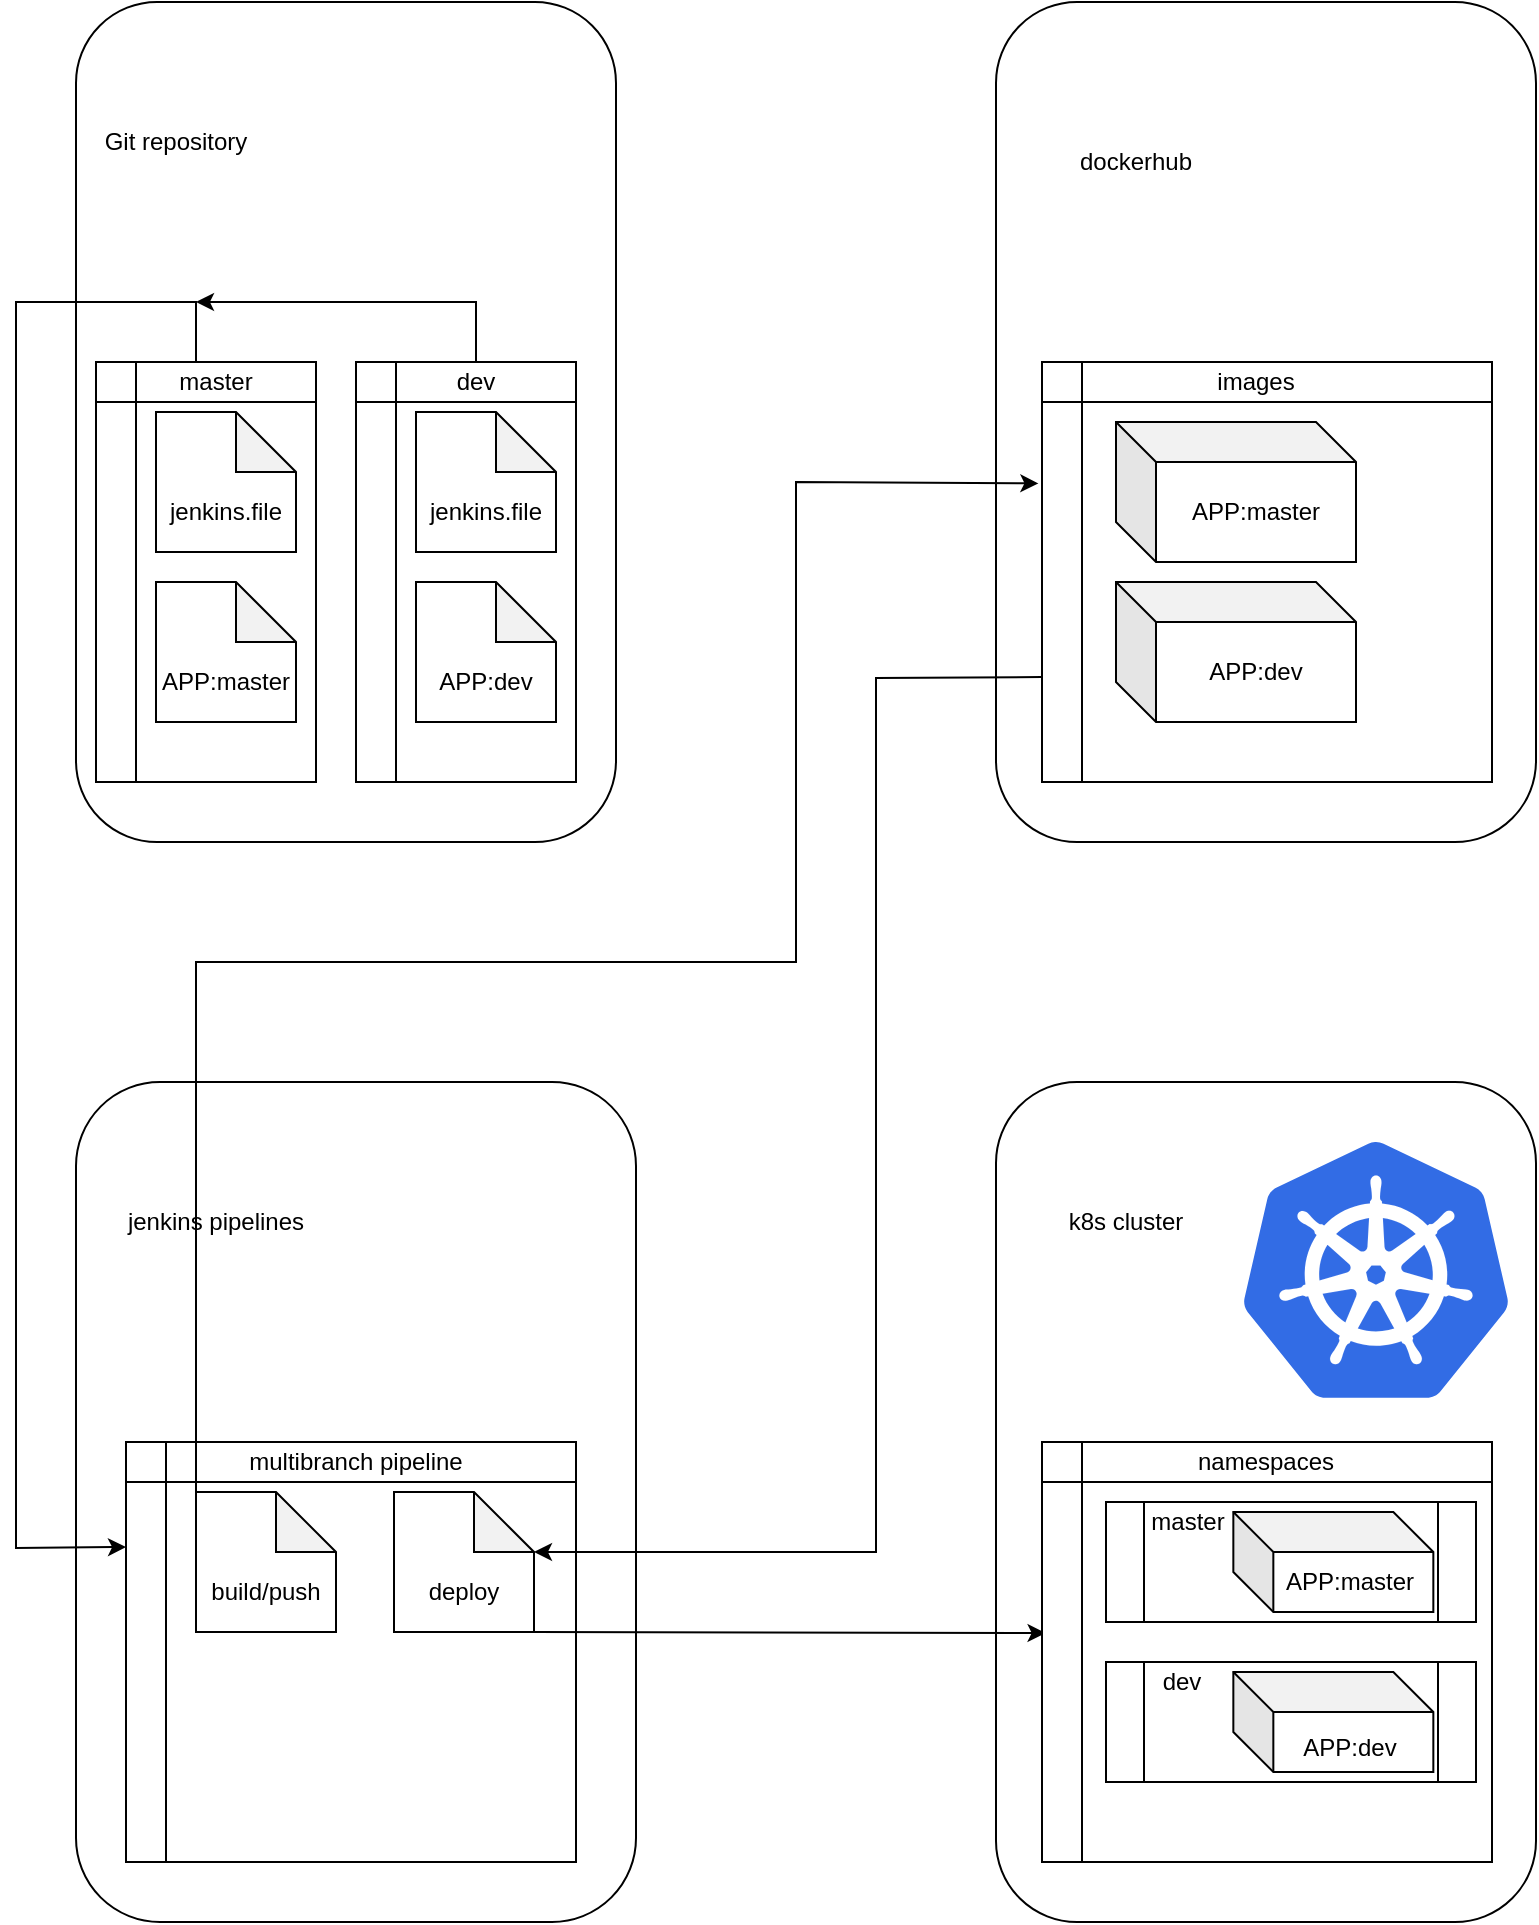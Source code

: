 <mxfile version="14.2.9" type="github">
  <diagram id="DAjrYgmFwaXvOqBOgBSq" name="Page-2">
    <mxGraphModel dx="1483" dy="829" grid="1" gridSize="10" guides="1" tooltips="1" connect="1" arrows="1" fold="1" page="1" pageScale="1" pageWidth="850" pageHeight="1100" math="0" shadow="0">
      <root>
        <mxCell id="Cv5h2kr731wSIVPCW72T-0" />
        <mxCell id="Cv5h2kr731wSIVPCW72T-1" parent="Cv5h2kr731wSIVPCW72T-0" />
        <mxCell id="Cv5h2kr731wSIVPCW72T-42" value="" style="rounded=1;whiteSpace=wrap;html=1;" parent="Cv5h2kr731wSIVPCW72T-1" vertex="1">
          <mxGeometry x="500" y="580" width="270" height="420" as="geometry" />
        </mxCell>
        <mxCell id="Cv5h2kr731wSIVPCW72T-33" value="" style="rounded=1;whiteSpace=wrap;html=1;" parent="Cv5h2kr731wSIVPCW72T-1" vertex="1">
          <mxGeometry x="500" y="40" width="270" height="420" as="geometry" />
        </mxCell>
        <mxCell id="Cv5h2kr731wSIVPCW72T-19" value="" style="rounded=1;whiteSpace=wrap;html=1;" parent="Cv5h2kr731wSIVPCW72T-1" vertex="1">
          <mxGeometry x="40" y="580" width="280" height="420" as="geometry" />
        </mxCell>
        <mxCell id="Cv5h2kr731wSIVPCW72T-3" value="" style="rounded=1;whiteSpace=wrap;html=1;" parent="Cv5h2kr731wSIVPCW72T-1" vertex="1">
          <mxGeometry x="40" y="40" width="270" height="420" as="geometry" />
        </mxCell>
        <mxCell id="Cv5h2kr731wSIVPCW72T-4" value="" style="shape=image;html=1;verticalAlign=top;verticalLabelPosition=bottom;labelBackgroundColor=#ffffff;imageAspect=0;aspect=fixed;image=https://cdn4.iconfinder.com/data/icons/logos-and-brands/512/142_Github_logo_logos-128.png" parent="Cv5h2kr731wSIVPCW72T-1" vertex="1">
          <mxGeometry x="140" y="66" width="128" height="128" as="geometry" />
        </mxCell>
        <mxCell id="Cv5h2kr731wSIVPCW72T-5" value="Git repository" style="text;html=1;strokeColor=none;fillColor=none;align=center;verticalAlign=middle;whiteSpace=wrap;rounded=0;" parent="Cv5h2kr731wSIVPCW72T-1" vertex="1">
          <mxGeometry x="20" y="60" width="140" height="100" as="geometry" />
        </mxCell>
        <mxCell id="Cv5h2kr731wSIVPCW72T-6" value="" style="shape=internalStorage;whiteSpace=wrap;html=1;backgroundOutline=1;" parent="Cv5h2kr731wSIVPCW72T-1" vertex="1">
          <mxGeometry x="50" y="220" width="110" height="210" as="geometry" />
        </mxCell>
        <mxCell id="Cv5h2kr731wSIVPCW72T-7" value="" style="shape=internalStorage;whiteSpace=wrap;html=1;backgroundOutline=1;" parent="Cv5h2kr731wSIVPCW72T-1" vertex="1">
          <mxGeometry x="180" y="220" width="110" height="210" as="geometry" />
        </mxCell>
        <mxCell id="Cv5h2kr731wSIVPCW72T-58" style="edgeStyle=none;rounded=0;orthogonalLoop=1;jettySize=auto;html=1;exitX=0.25;exitY=0;exitDx=0;exitDy=0;entryX=0;entryY=0.25;entryDx=0;entryDy=0;" parent="Cv5h2kr731wSIVPCW72T-1" source="Cv5h2kr731wSIVPCW72T-8" target="Cv5h2kr731wSIVPCW72T-23" edge="1">
          <mxGeometry relative="1" as="geometry">
            <Array as="points">
              <mxPoint x="100" y="190" />
              <mxPoint x="10" y="190" />
              <mxPoint x="10" y="510" />
              <mxPoint x="10" y="813" />
            </Array>
          </mxGeometry>
        </mxCell>
        <mxCell id="Cv5h2kr731wSIVPCW72T-8" value="master" style="text;html=1;strokeColor=none;fillColor=none;align=center;verticalAlign=middle;whiteSpace=wrap;rounded=0;" parent="Cv5h2kr731wSIVPCW72T-1" vertex="1">
          <mxGeometry x="90" y="220" width="40" height="20" as="geometry" />
        </mxCell>
        <mxCell id="Cv5h2kr731wSIVPCW72T-59" style="edgeStyle=none;rounded=0;orthogonalLoop=1;jettySize=auto;html=1;exitX=0.5;exitY=0;exitDx=0;exitDy=0;" parent="Cv5h2kr731wSIVPCW72T-1" source="Cv5h2kr731wSIVPCW72T-9" edge="1">
          <mxGeometry relative="1" as="geometry">
            <mxPoint x="100" y="190.0" as="targetPoint" />
            <Array as="points">
              <mxPoint x="240" y="190" />
            </Array>
          </mxGeometry>
        </mxCell>
        <mxCell id="Cv5h2kr731wSIVPCW72T-9" value="dev" style="text;html=1;strokeColor=none;fillColor=none;align=center;verticalAlign=middle;whiteSpace=wrap;rounded=0;" parent="Cv5h2kr731wSIVPCW72T-1" vertex="1">
          <mxGeometry x="220" y="220" width="40" height="20" as="geometry" />
        </mxCell>
        <mxCell id="Cv5h2kr731wSIVPCW72T-14" value="" style="shape=note;whiteSpace=wrap;html=1;backgroundOutline=1;darkOpacity=0.05;" parent="Cv5h2kr731wSIVPCW72T-1" vertex="1">
          <mxGeometry x="80" y="245" width="70" height="70" as="geometry" />
        </mxCell>
        <mxCell id="Cv5h2kr731wSIVPCW72T-15" value="jenkins.file" style="text;html=1;strokeColor=none;fillColor=none;align=center;verticalAlign=middle;whiteSpace=wrap;rounded=0;" parent="Cv5h2kr731wSIVPCW72T-1" vertex="1">
          <mxGeometry x="95" y="285" width="40" height="20" as="geometry" />
        </mxCell>
        <mxCell id="Cv5h2kr731wSIVPCW72T-16" value="" style="shape=note;whiteSpace=wrap;html=1;backgroundOutline=1;darkOpacity=0.05;" parent="Cv5h2kr731wSIVPCW72T-1" vertex="1">
          <mxGeometry x="210" y="245" width="70" height="70" as="geometry" />
        </mxCell>
        <mxCell id="Cv5h2kr731wSIVPCW72T-17" value="jenkins.file" style="text;html=1;strokeColor=none;fillColor=none;align=center;verticalAlign=middle;whiteSpace=wrap;rounded=0;" parent="Cv5h2kr731wSIVPCW72T-1" vertex="1">
          <mxGeometry x="225" y="285" width="40" height="20" as="geometry" />
        </mxCell>
        <mxCell id="Cv5h2kr731wSIVPCW72T-20" value="" style="shape=image;html=1;verticalAlign=top;verticalLabelPosition=bottom;labelBackgroundColor=#ffffff;imageAspect=0;aspect=fixed;image=https://cdn4.iconfinder.com/data/icons/logos-brands-5/24/jenkins-128.png" parent="Cv5h2kr731wSIVPCW72T-1" vertex="1">
          <mxGeometry x="170" y="610" width="128" height="128" as="geometry" />
        </mxCell>
        <mxCell id="Cv5h2kr731wSIVPCW72T-21" value="jenkins pipelines" style="text;html=1;strokeColor=none;fillColor=none;align=center;verticalAlign=middle;whiteSpace=wrap;rounded=0;" parent="Cv5h2kr731wSIVPCW72T-1" vertex="1">
          <mxGeometry x="50" y="640" width="120" height="20" as="geometry" />
        </mxCell>
        <mxCell id="Cv5h2kr731wSIVPCW72T-23" value="" style="shape=internalStorage;whiteSpace=wrap;html=1;backgroundOutline=1;" parent="Cv5h2kr731wSIVPCW72T-1" vertex="1">
          <mxGeometry x="65" y="760" width="225" height="210" as="geometry" />
        </mxCell>
        <mxCell id="Cv5h2kr731wSIVPCW72T-24" value="multibranch pipeline" style="text;html=1;strokeColor=none;fillColor=none;align=center;verticalAlign=middle;whiteSpace=wrap;rounded=0;" parent="Cv5h2kr731wSIVPCW72T-1" vertex="1">
          <mxGeometry x="105" y="760" width="150" height="20" as="geometry" />
        </mxCell>
        <mxCell id="Cv5h2kr731wSIVPCW72T-25" value="" style="shape=note;whiteSpace=wrap;html=1;backgroundOutline=1;darkOpacity=0.05;" parent="Cv5h2kr731wSIVPCW72T-1" vertex="1">
          <mxGeometry x="80" y="330" width="70" height="70" as="geometry" />
        </mxCell>
        <mxCell id="Cv5h2kr731wSIVPCW72T-26" value="APP:master" style="text;html=1;strokeColor=none;fillColor=none;align=center;verticalAlign=middle;whiteSpace=wrap;rounded=0;" parent="Cv5h2kr731wSIVPCW72T-1" vertex="1">
          <mxGeometry x="70" y="370" width="90" height="20" as="geometry" />
        </mxCell>
        <mxCell id="Cv5h2kr731wSIVPCW72T-27" value="" style="shape=note;whiteSpace=wrap;html=1;backgroundOutline=1;darkOpacity=0.05;" parent="Cv5h2kr731wSIVPCW72T-1" vertex="1">
          <mxGeometry x="210" y="330" width="70" height="70" as="geometry" />
        </mxCell>
        <mxCell id="Cv5h2kr731wSIVPCW72T-28" value="APP:dev" style="text;html=1;strokeColor=none;fillColor=none;align=center;verticalAlign=middle;whiteSpace=wrap;rounded=0;" parent="Cv5h2kr731wSIVPCW72T-1" vertex="1">
          <mxGeometry x="200" y="370" width="90" height="20" as="geometry" />
        </mxCell>
        <mxCell id="Cv5h2kr731wSIVPCW72T-60" style="edgeStyle=none;rounded=0;orthogonalLoop=1;jettySize=auto;html=1;exitX=0;exitY=0;exitDx=0;exitDy=0;exitPerimeter=0;entryX=-0.008;entryY=0.289;entryDx=0;entryDy=0;entryPerimeter=0;" parent="Cv5h2kr731wSIVPCW72T-1" source="Cv5h2kr731wSIVPCW72T-29" target="Cv5h2kr731wSIVPCW72T-36" edge="1">
          <mxGeometry relative="1" as="geometry">
            <Array as="points">
              <mxPoint x="100" y="520" />
              <mxPoint x="400" y="520" />
              <mxPoint x="400" y="280" />
            </Array>
          </mxGeometry>
        </mxCell>
        <mxCell id="Cv5h2kr731wSIVPCW72T-29" value="" style="shape=note;whiteSpace=wrap;html=1;backgroundOutline=1;darkOpacity=0.05;" parent="Cv5h2kr731wSIVPCW72T-1" vertex="1">
          <mxGeometry x="100" y="785" width="70" height="70" as="geometry" />
        </mxCell>
        <mxCell id="Cv5h2kr731wSIVPCW72T-30" value="build/push" style="text;html=1;strokeColor=none;fillColor=none;align=center;verticalAlign=middle;whiteSpace=wrap;rounded=0;" parent="Cv5h2kr731wSIVPCW72T-1" vertex="1">
          <mxGeometry x="115" y="825" width="40" height="20" as="geometry" />
        </mxCell>
        <mxCell id="Cv5h2kr731wSIVPCW72T-62" style="edgeStyle=none;rounded=0;orthogonalLoop=1;jettySize=auto;html=1;exitX=1;exitY=1;exitDx=0;exitDy=0;exitPerimeter=0;entryX=0.008;entryY=0.455;entryDx=0;entryDy=0;entryPerimeter=0;" parent="Cv5h2kr731wSIVPCW72T-1" source="Cv5h2kr731wSIVPCW72T-31" target="Cv5h2kr731wSIVPCW72T-45" edge="1">
          <mxGeometry relative="1" as="geometry" />
        </mxCell>
        <mxCell id="Cv5h2kr731wSIVPCW72T-31" value="" style="shape=note;whiteSpace=wrap;html=1;backgroundOutline=1;darkOpacity=0.05;" parent="Cv5h2kr731wSIVPCW72T-1" vertex="1">
          <mxGeometry x="199" y="785" width="70" height="70" as="geometry" />
        </mxCell>
        <mxCell id="Cv5h2kr731wSIVPCW72T-32" value="deploy" style="text;html=1;strokeColor=none;fillColor=none;align=center;verticalAlign=middle;whiteSpace=wrap;rounded=0;" parent="Cv5h2kr731wSIVPCW72T-1" vertex="1">
          <mxGeometry x="214" y="825" width="40" height="20" as="geometry" />
        </mxCell>
        <mxCell id="Cv5h2kr731wSIVPCW72T-34" value="" style="shape=image;html=1;verticalAlign=top;verticalLabelPosition=bottom;labelBackgroundColor=#ffffff;imageAspect=0;aspect=fixed;image=https://cdn1.iconfinder.com/data/icons/social-media-2106/24/social_media_social_media_logo_docker-128.png" parent="Cv5h2kr731wSIVPCW72T-1" vertex="1">
          <mxGeometry x="620" y="70" width="128" height="128" as="geometry" />
        </mxCell>
        <mxCell id="Cv5h2kr731wSIVPCW72T-35" value="dockerhub" style="text;html=1;strokeColor=none;fillColor=none;align=center;verticalAlign=middle;whiteSpace=wrap;rounded=0;" parent="Cv5h2kr731wSIVPCW72T-1" vertex="1">
          <mxGeometry x="510" y="110" width="120" height="20" as="geometry" />
        </mxCell>
        <mxCell id="Cv5h2kr731wSIVPCW72T-61" style="edgeStyle=none;rounded=0;orthogonalLoop=1;jettySize=auto;html=1;exitX=0;exitY=0.75;exitDx=0;exitDy=0;entryX=0;entryY=0;entryDx=70;entryDy=30;entryPerimeter=0;" parent="Cv5h2kr731wSIVPCW72T-1" source="Cv5h2kr731wSIVPCW72T-36" target="Cv5h2kr731wSIVPCW72T-31" edge="1">
          <mxGeometry relative="1" as="geometry">
            <Array as="points">
              <mxPoint x="440" y="378" />
              <mxPoint x="440" y="815" />
            </Array>
          </mxGeometry>
        </mxCell>
        <mxCell id="Cv5h2kr731wSIVPCW72T-36" value="" style="shape=internalStorage;whiteSpace=wrap;html=1;backgroundOutline=1;" parent="Cv5h2kr731wSIVPCW72T-1" vertex="1">
          <mxGeometry x="523" y="220" width="225" height="210" as="geometry" />
        </mxCell>
        <mxCell id="Cv5h2kr731wSIVPCW72T-37" value="" style="shape=cube;whiteSpace=wrap;html=1;boundedLbl=1;backgroundOutline=1;darkOpacity=0.05;darkOpacity2=0.1;" parent="Cv5h2kr731wSIVPCW72T-1" vertex="1">
          <mxGeometry x="560" y="250" width="120" height="70" as="geometry" />
        </mxCell>
        <mxCell id="Cv5h2kr731wSIVPCW72T-38" value="APP:master" style="text;html=1;strokeColor=none;fillColor=none;align=center;verticalAlign=middle;whiteSpace=wrap;rounded=0;" parent="Cv5h2kr731wSIVPCW72T-1" vertex="1">
          <mxGeometry x="550" y="285" width="160" height="20" as="geometry" />
        </mxCell>
        <mxCell id="Cv5h2kr731wSIVPCW72T-39" value="" style="shape=cube;whiteSpace=wrap;html=1;boundedLbl=1;backgroundOutline=1;darkOpacity=0.05;darkOpacity2=0.1;" parent="Cv5h2kr731wSIVPCW72T-1" vertex="1">
          <mxGeometry x="560" y="330" width="120" height="70" as="geometry" />
        </mxCell>
        <mxCell id="Cv5h2kr731wSIVPCW72T-40" value="APP:dev" style="text;html=1;strokeColor=none;fillColor=none;align=center;verticalAlign=middle;whiteSpace=wrap;rounded=0;" parent="Cv5h2kr731wSIVPCW72T-1" vertex="1">
          <mxGeometry x="550" y="365" width="160" height="20" as="geometry" />
        </mxCell>
        <mxCell id="Cv5h2kr731wSIVPCW72T-41" value="images" style="text;html=1;strokeColor=none;fillColor=none;align=center;verticalAlign=middle;whiteSpace=wrap;rounded=0;" parent="Cv5h2kr731wSIVPCW72T-1" vertex="1">
          <mxGeometry x="555" y="220" width="150" height="20" as="geometry" />
        </mxCell>
        <mxCell id="Cv5h2kr731wSIVPCW72T-43" value="" style="aspect=fixed;html=1;points=[];align=center;image;fontSize=12;image=img/lib/mscae/Kubernetes.svg;" parent="Cv5h2kr731wSIVPCW72T-1" vertex="1">
          <mxGeometry x="623.34" y="610" width="133.33" height="128" as="geometry" />
        </mxCell>
        <mxCell id="Cv5h2kr731wSIVPCW72T-44" value="k8s cluster" style="text;html=1;strokeColor=none;fillColor=none;align=center;verticalAlign=middle;whiteSpace=wrap;rounded=0;" parent="Cv5h2kr731wSIVPCW72T-1" vertex="1">
          <mxGeometry x="515" y="640" width="100" height="20" as="geometry" />
        </mxCell>
        <mxCell id="Cv5h2kr731wSIVPCW72T-45" value="" style="shape=internalStorage;whiteSpace=wrap;html=1;backgroundOutline=1;" parent="Cv5h2kr731wSIVPCW72T-1" vertex="1">
          <mxGeometry x="523" y="760" width="225" height="210" as="geometry" />
        </mxCell>
        <mxCell id="Cv5h2kr731wSIVPCW72T-46" value="namespaces" style="text;html=1;strokeColor=none;fillColor=none;align=center;verticalAlign=middle;whiteSpace=wrap;rounded=0;" parent="Cv5h2kr731wSIVPCW72T-1" vertex="1">
          <mxGeometry x="570" y="760" width="130" height="20" as="geometry" />
        </mxCell>
        <mxCell id="Cv5h2kr731wSIVPCW72T-48" value="" style="shape=process;whiteSpace=wrap;html=1;backgroundOutline=1;" parent="Cv5h2kr731wSIVPCW72T-1" vertex="1">
          <mxGeometry x="555" y="790" width="185" height="60" as="geometry" />
        </mxCell>
        <mxCell id="Cv5h2kr731wSIVPCW72T-49" value="master" style="text;html=1;strokeColor=none;fillColor=none;align=center;verticalAlign=middle;whiteSpace=wrap;rounded=0;" parent="Cv5h2kr731wSIVPCW72T-1" vertex="1">
          <mxGeometry x="556" y="790" width="80" height="20" as="geometry" />
        </mxCell>
        <mxCell id="Cv5h2kr731wSIVPCW72T-50" value="" style="shape=process;whiteSpace=wrap;html=1;backgroundOutline=1;" parent="Cv5h2kr731wSIVPCW72T-1" vertex="1">
          <mxGeometry x="555" y="870" width="185" height="60" as="geometry" />
        </mxCell>
        <mxCell id="Cv5h2kr731wSIVPCW72T-51" value="dev" style="text;html=1;strokeColor=none;fillColor=none;align=center;verticalAlign=middle;whiteSpace=wrap;rounded=0;" parent="Cv5h2kr731wSIVPCW72T-1" vertex="1">
          <mxGeometry x="553" y="870" width="80" height="20" as="geometry" />
        </mxCell>
        <mxCell id="Cv5h2kr731wSIVPCW72T-52" value="" style="shape=cube;whiteSpace=wrap;html=1;boundedLbl=1;backgroundOutline=1;darkOpacity=0.05;darkOpacity2=0.1;" parent="Cv5h2kr731wSIVPCW72T-1" vertex="1">
          <mxGeometry x="618.67" y="795" width="100" height="50" as="geometry" />
        </mxCell>
        <mxCell id="Cv5h2kr731wSIVPCW72T-53" value="APP:master" style="text;html=1;strokeColor=none;fillColor=none;align=center;verticalAlign=middle;whiteSpace=wrap;rounded=0;" parent="Cv5h2kr731wSIVPCW72T-1" vertex="1">
          <mxGeometry x="596.67" y="815" width="160" height="30" as="geometry" />
        </mxCell>
        <mxCell id="Cv5h2kr731wSIVPCW72T-54" value="" style="shape=cube;whiteSpace=wrap;html=1;boundedLbl=1;backgroundOutline=1;darkOpacity=0.05;darkOpacity2=0.1;" parent="Cv5h2kr731wSIVPCW72T-1" vertex="1">
          <mxGeometry x="618.67" y="875" width="100" height="50" as="geometry" />
        </mxCell>
        <mxCell id="Cv5h2kr731wSIVPCW72T-55" value="APP:dev" style="text;html=1;strokeColor=none;fillColor=none;align=center;verticalAlign=middle;whiteSpace=wrap;rounded=0;" parent="Cv5h2kr731wSIVPCW72T-1" vertex="1">
          <mxGeometry x="596.67" y="900" width="160" height="25" as="geometry" />
        </mxCell>
      </root>
    </mxGraphModel>
  </diagram>
</mxfile>
